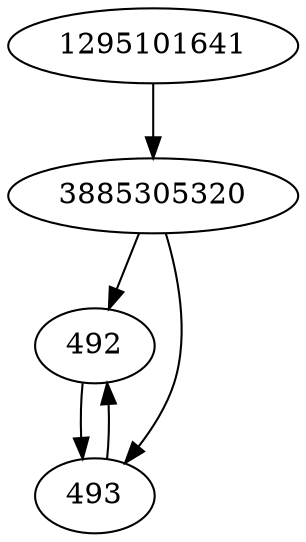 strict digraph  {
3885305320;
1295101641;
492;
493;
3885305320 -> 492;
3885305320 -> 493;
1295101641 -> 3885305320;
492 -> 493;
493 -> 492;
}
